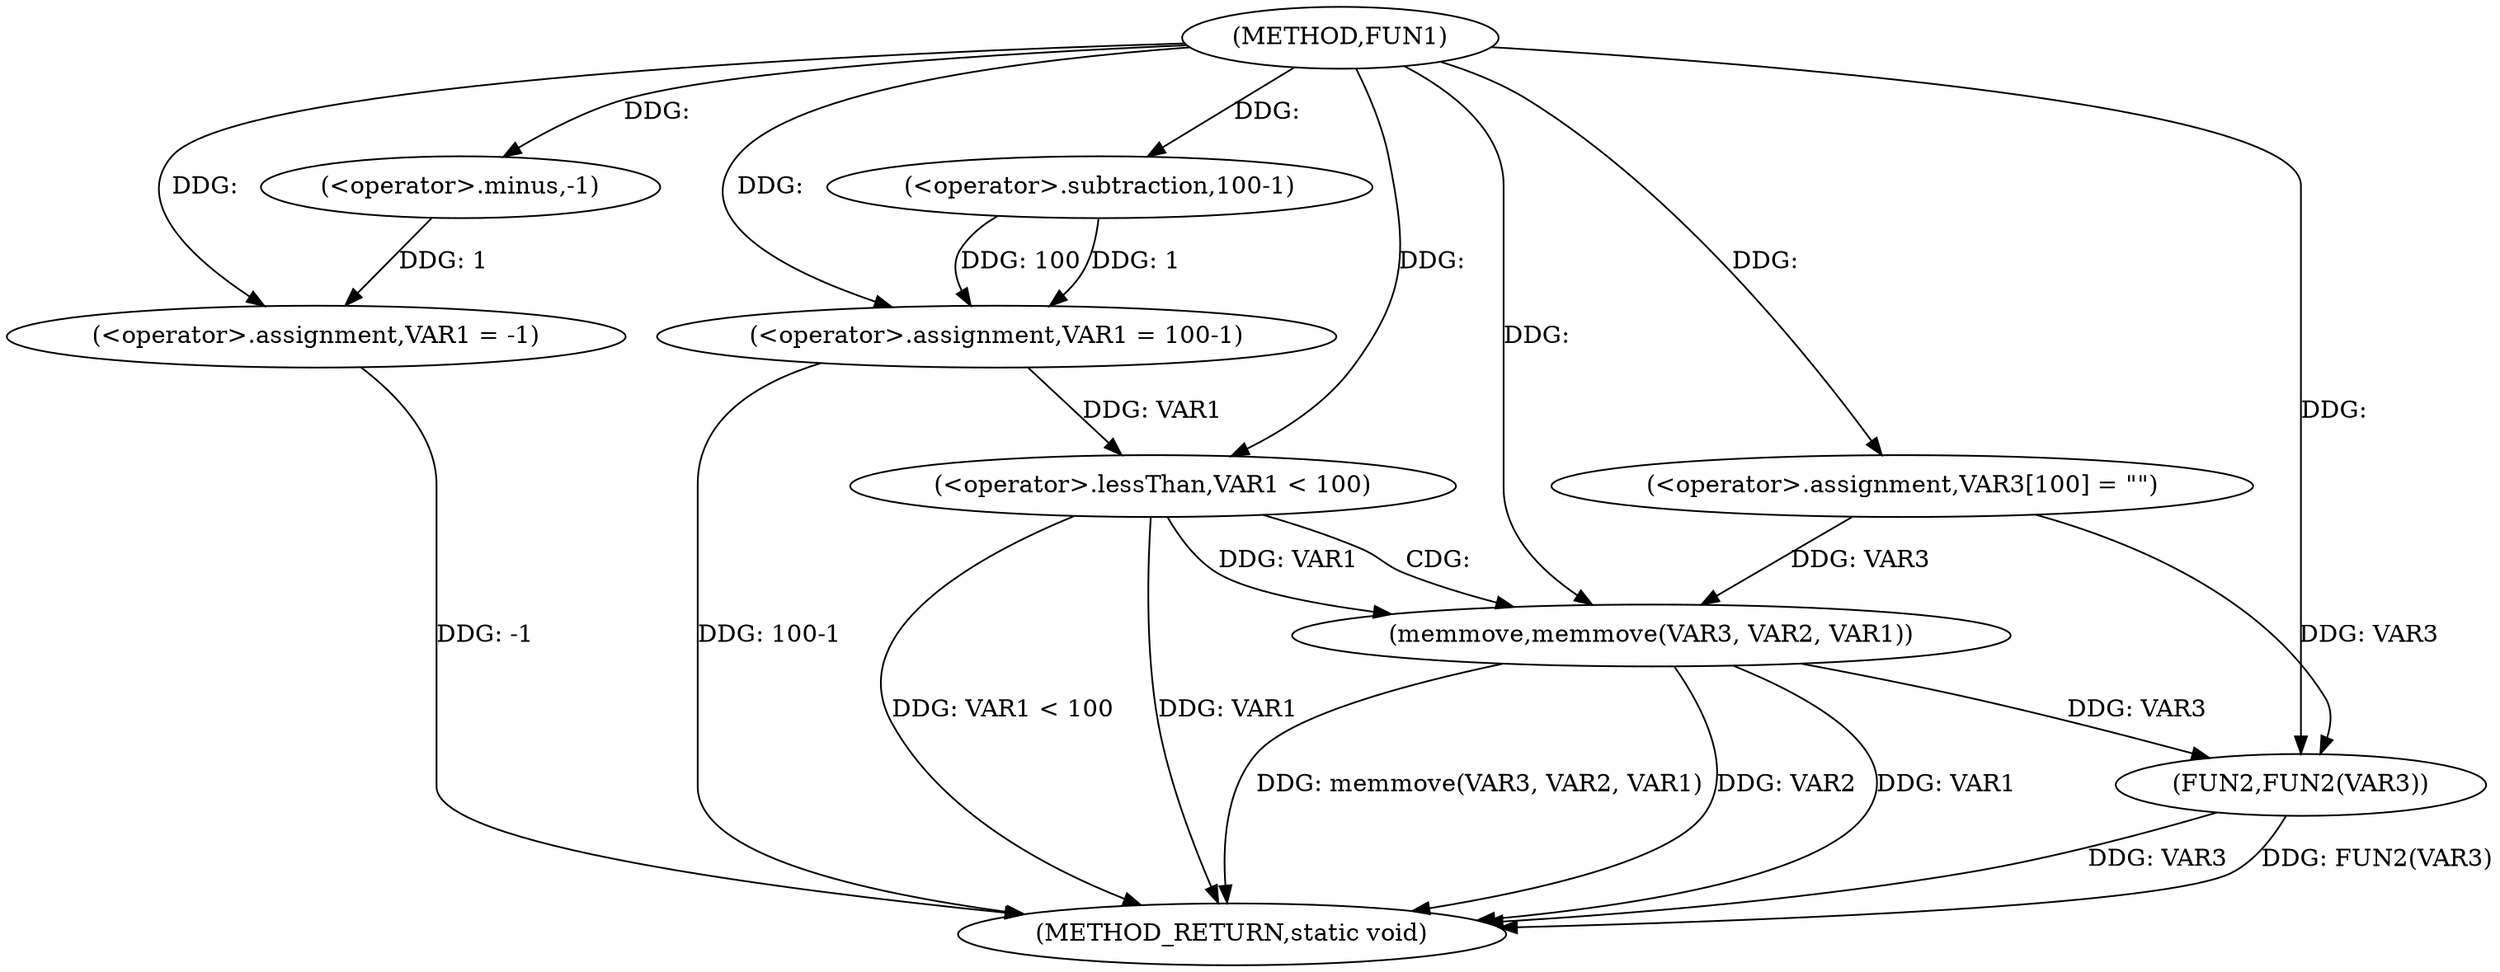 digraph FUN1 {  
"1000100" [label = "(METHOD,FUN1)" ]
"1000131" [label = "(METHOD_RETURN,static void)" ]
"1000103" [label = "(<operator>.assignment,VAR1 = -1)" ]
"1000105" [label = "(<operator>.minus,-1)" ]
"1000109" [label = "(<operator>.assignment,VAR1 = 100-1)" ]
"1000111" [label = "(<operator>.subtraction,100-1)" ]
"1000117" [label = "(<operator>.assignment,VAR3[100] = \"\")" ]
"1000121" [label = "(<operator>.lessThan,VAR1 < 100)" ]
"1000125" [label = "(memmove,memmove(VAR3, VAR2, VAR1))" ]
"1000129" [label = "(FUN2,FUN2(VAR3))" ]
  "1000129" -> "1000131"  [ label = "DDG: VAR3"] 
  "1000125" -> "1000131"  [ label = "DDG: memmove(VAR3, VAR2, VAR1)"] 
  "1000103" -> "1000131"  [ label = "DDG: -1"] 
  "1000121" -> "1000131"  [ label = "DDG: VAR1 < 100"] 
  "1000125" -> "1000131"  [ label = "DDG: VAR2"] 
  "1000121" -> "1000131"  [ label = "DDG: VAR1"] 
  "1000125" -> "1000131"  [ label = "DDG: VAR1"] 
  "1000109" -> "1000131"  [ label = "DDG: 100-1"] 
  "1000129" -> "1000131"  [ label = "DDG: FUN2(VAR3)"] 
  "1000105" -> "1000103"  [ label = "DDG: 1"] 
  "1000100" -> "1000103"  [ label = "DDG: "] 
  "1000100" -> "1000105"  [ label = "DDG: "] 
  "1000111" -> "1000109"  [ label = "DDG: 100"] 
  "1000111" -> "1000109"  [ label = "DDG: 1"] 
  "1000100" -> "1000109"  [ label = "DDG: "] 
  "1000100" -> "1000111"  [ label = "DDG: "] 
  "1000100" -> "1000117"  [ label = "DDG: "] 
  "1000109" -> "1000121"  [ label = "DDG: VAR1"] 
  "1000100" -> "1000121"  [ label = "DDG: "] 
  "1000117" -> "1000125"  [ label = "DDG: VAR3"] 
  "1000100" -> "1000125"  [ label = "DDG: "] 
  "1000121" -> "1000125"  [ label = "DDG: VAR1"] 
  "1000125" -> "1000129"  [ label = "DDG: VAR3"] 
  "1000117" -> "1000129"  [ label = "DDG: VAR3"] 
  "1000100" -> "1000129"  [ label = "DDG: "] 
  "1000121" -> "1000125"  [ label = "CDG: "] 
}
